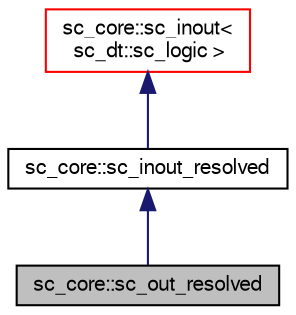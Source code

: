 digraph "sc_core::sc_out_resolved"
{
  edge [fontname="FreeSans",fontsize="10",labelfontname="FreeSans",labelfontsize="10"];
  node [fontname="FreeSans",fontsize="10",shape=record];
  Node7 [label="sc_core::sc_out_resolved",height=0.2,width=0.4,color="black", fillcolor="grey75", style="filled", fontcolor="black"];
  Node8 -> Node7 [dir="back",color="midnightblue",fontsize="10",style="solid",fontname="FreeSans"];
  Node8 [label="sc_core::sc_inout_resolved",height=0.2,width=0.4,color="black", fillcolor="white", style="filled",URL="$a01324.html"];
  Node9 -> Node8 [dir="back",color="midnightblue",fontsize="10",style="solid",fontname="FreeSans"];
  Node9 [label="sc_core::sc_inout\<\l sc_dt::sc_logic \>",height=0.2,width=0.4,color="red", fillcolor="white", style="filled",URL="$a01308.html"];
}
